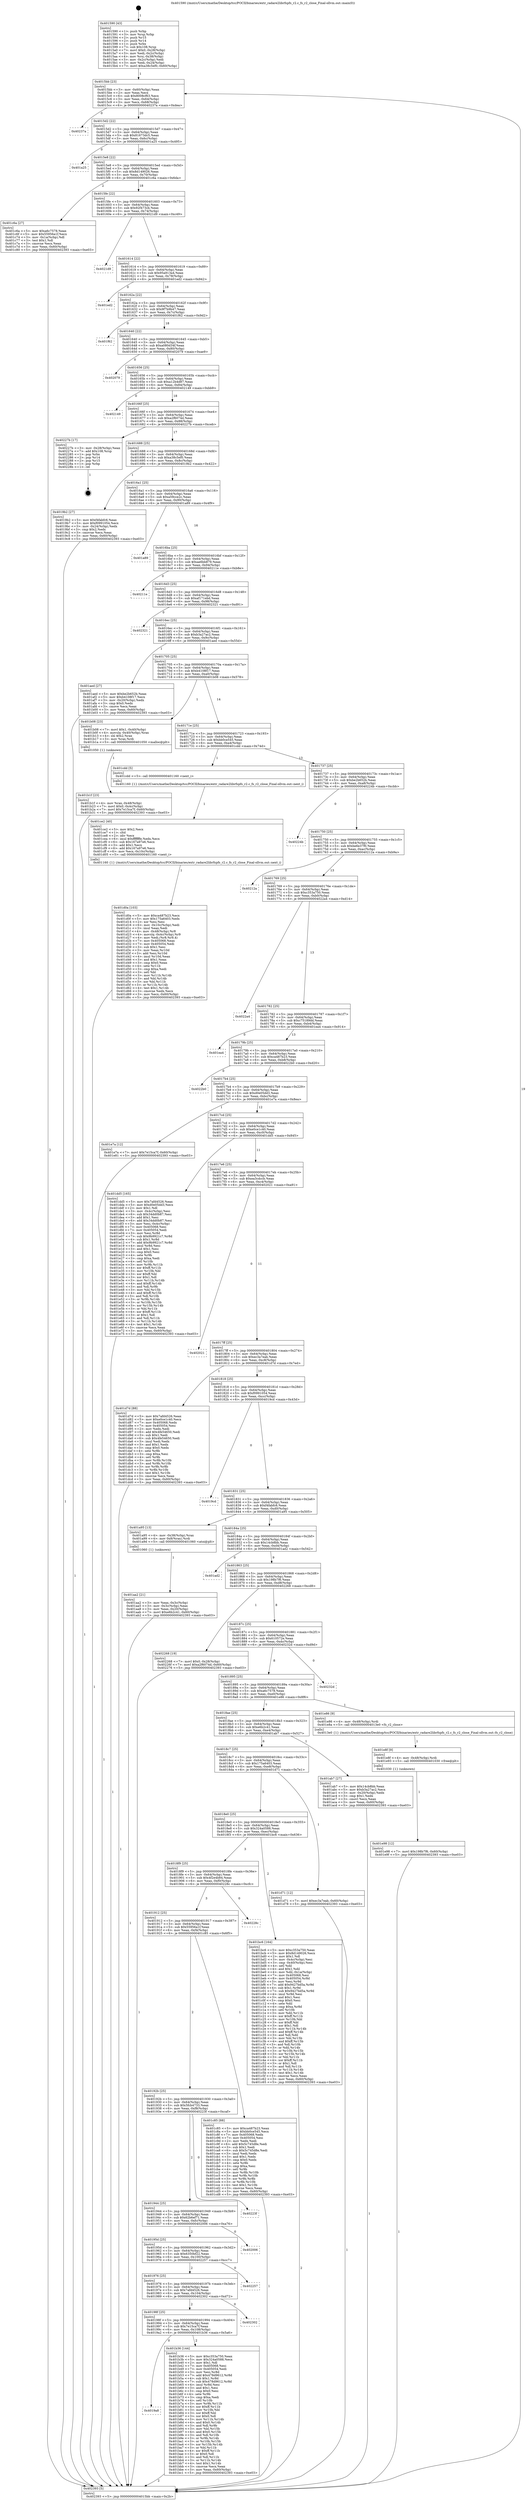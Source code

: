 digraph "0x401590" {
  label = "0x401590 (/mnt/c/Users/mathe/Desktop/tcc/POCII/binaries/extr_radare2librfspfs_r2.c_fs_r2_close_Final-ollvm.out::main(0))"
  labelloc = "t"
  node[shape=record]

  Entry [label="",width=0.3,height=0.3,shape=circle,fillcolor=black,style=filled]
  "0x4015bb" [label="{
     0x4015bb [23]\l
     | [instrs]\l
     &nbsp;&nbsp;0x4015bb \<+3\>: mov -0x60(%rbp),%eax\l
     &nbsp;&nbsp;0x4015be \<+2\>: mov %eax,%ecx\l
     &nbsp;&nbsp;0x4015c0 \<+6\>: sub $0x8008cf63,%ecx\l
     &nbsp;&nbsp;0x4015c6 \<+3\>: mov %eax,-0x64(%rbp)\l
     &nbsp;&nbsp;0x4015c9 \<+3\>: mov %ecx,-0x68(%rbp)\l
     &nbsp;&nbsp;0x4015cc \<+6\>: je 000000000040237a \<main+0xdea\>\l
  }"]
  "0x40237a" [label="{
     0x40237a\l
  }", style=dashed]
  "0x4015d2" [label="{
     0x4015d2 [22]\l
     | [instrs]\l
     &nbsp;&nbsp;0x4015d2 \<+5\>: jmp 00000000004015d7 \<main+0x47\>\l
     &nbsp;&nbsp;0x4015d7 \<+3\>: mov -0x64(%rbp),%eax\l
     &nbsp;&nbsp;0x4015da \<+5\>: sub $0x81673dc5,%eax\l
     &nbsp;&nbsp;0x4015df \<+3\>: mov %eax,-0x6c(%rbp)\l
     &nbsp;&nbsp;0x4015e2 \<+6\>: je 0000000000401a25 \<main+0x495\>\l
  }"]
  Exit [label="",width=0.3,height=0.3,shape=circle,fillcolor=black,style=filled,peripheries=2]
  "0x401a25" [label="{
     0x401a25\l
  }", style=dashed]
  "0x4015e8" [label="{
     0x4015e8 [22]\l
     | [instrs]\l
     &nbsp;&nbsp;0x4015e8 \<+5\>: jmp 00000000004015ed \<main+0x5d\>\l
     &nbsp;&nbsp;0x4015ed \<+3\>: mov -0x64(%rbp),%eax\l
     &nbsp;&nbsp;0x4015f0 \<+5\>: sub $0x8d149026,%eax\l
     &nbsp;&nbsp;0x4015f5 \<+3\>: mov %eax,-0x70(%rbp)\l
     &nbsp;&nbsp;0x4015f8 \<+6\>: je 0000000000401c6a \<main+0x6da\>\l
  }"]
  "0x401e98" [label="{
     0x401e98 [12]\l
     | [instrs]\l
     &nbsp;&nbsp;0x401e98 \<+7\>: movl $0x198b7f6,-0x60(%rbp)\l
     &nbsp;&nbsp;0x401e9f \<+5\>: jmp 0000000000402393 \<main+0xe03\>\l
  }"]
  "0x401c6a" [label="{
     0x401c6a [27]\l
     | [instrs]\l
     &nbsp;&nbsp;0x401c6a \<+5\>: mov $0xa6c7578,%eax\l
     &nbsp;&nbsp;0x401c6f \<+5\>: mov $0x55956a1f,%ecx\l
     &nbsp;&nbsp;0x401c74 \<+3\>: mov -0x1a(%rbp),%dl\l
     &nbsp;&nbsp;0x401c77 \<+3\>: test $0x1,%dl\l
     &nbsp;&nbsp;0x401c7a \<+3\>: cmovne %ecx,%eax\l
     &nbsp;&nbsp;0x401c7d \<+3\>: mov %eax,-0x60(%rbp)\l
     &nbsp;&nbsp;0x401c80 \<+5\>: jmp 0000000000402393 \<main+0xe03\>\l
  }"]
  "0x4015fe" [label="{
     0x4015fe [22]\l
     | [instrs]\l
     &nbsp;&nbsp;0x4015fe \<+5\>: jmp 0000000000401603 \<main+0x73\>\l
     &nbsp;&nbsp;0x401603 \<+3\>: mov -0x64(%rbp),%eax\l
     &nbsp;&nbsp;0x401606 \<+5\>: sub $0x92f473cb,%eax\l
     &nbsp;&nbsp;0x40160b \<+3\>: mov %eax,-0x74(%rbp)\l
     &nbsp;&nbsp;0x40160e \<+6\>: je 00000000004021d9 \<main+0xc49\>\l
  }"]
  "0x401e8f" [label="{
     0x401e8f [9]\l
     | [instrs]\l
     &nbsp;&nbsp;0x401e8f \<+4\>: mov -0x48(%rbp),%rdi\l
     &nbsp;&nbsp;0x401e93 \<+5\>: call 0000000000401030 \<free@plt\>\l
     | [calls]\l
     &nbsp;&nbsp;0x401030 \{1\} (unknown)\l
  }"]
  "0x4021d9" [label="{
     0x4021d9\l
  }", style=dashed]
  "0x401614" [label="{
     0x401614 [22]\l
     | [instrs]\l
     &nbsp;&nbsp;0x401614 \<+5\>: jmp 0000000000401619 \<main+0x89\>\l
     &nbsp;&nbsp;0x401619 \<+3\>: mov -0x64(%rbp),%eax\l
     &nbsp;&nbsp;0x40161c \<+5\>: sub $0x95a913a4,%eax\l
     &nbsp;&nbsp;0x401621 \<+3\>: mov %eax,-0x78(%rbp)\l
     &nbsp;&nbsp;0x401624 \<+6\>: je 0000000000401ed2 \<main+0x942\>\l
  }"]
  "0x401d0a" [label="{
     0x401d0a [103]\l
     | [instrs]\l
     &nbsp;&nbsp;0x401d0a \<+5\>: mov $0xca487b23,%ecx\l
     &nbsp;&nbsp;0x401d0f \<+5\>: mov $0x175a6403,%edx\l
     &nbsp;&nbsp;0x401d14 \<+2\>: xor %esi,%esi\l
     &nbsp;&nbsp;0x401d16 \<+6\>: mov -0x10c(%rbp),%edi\l
     &nbsp;&nbsp;0x401d1c \<+3\>: imul %eax,%edi\l
     &nbsp;&nbsp;0x401d1f \<+4\>: mov -0x48(%rbp),%r8\l
     &nbsp;&nbsp;0x401d23 \<+4\>: movslq -0x4c(%rbp),%r9\l
     &nbsp;&nbsp;0x401d27 \<+4\>: mov %edi,(%r8,%r9,4)\l
     &nbsp;&nbsp;0x401d2b \<+7\>: mov 0x405068,%eax\l
     &nbsp;&nbsp;0x401d32 \<+7\>: mov 0x405054,%edi\l
     &nbsp;&nbsp;0x401d39 \<+3\>: sub $0x1,%esi\l
     &nbsp;&nbsp;0x401d3c \<+3\>: mov %eax,%r10d\l
     &nbsp;&nbsp;0x401d3f \<+3\>: add %esi,%r10d\l
     &nbsp;&nbsp;0x401d42 \<+4\>: imul %r10d,%eax\l
     &nbsp;&nbsp;0x401d46 \<+3\>: and $0x1,%eax\l
     &nbsp;&nbsp;0x401d49 \<+3\>: cmp $0x0,%eax\l
     &nbsp;&nbsp;0x401d4c \<+4\>: sete %r11b\l
     &nbsp;&nbsp;0x401d50 \<+3\>: cmp $0xa,%edi\l
     &nbsp;&nbsp;0x401d53 \<+3\>: setl %bl\l
     &nbsp;&nbsp;0x401d56 \<+3\>: mov %r11b,%r14b\l
     &nbsp;&nbsp;0x401d59 \<+3\>: and %bl,%r14b\l
     &nbsp;&nbsp;0x401d5c \<+3\>: xor %bl,%r11b\l
     &nbsp;&nbsp;0x401d5f \<+3\>: or %r11b,%r14b\l
     &nbsp;&nbsp;0x401d62 \<+4\>: test $0x1,%r14b\l
     &nbsp;&nbsp;0x401d66 \<+3\>: cmovne %edx,%ecx\l
     &nbsp;&nbsp;0x401d69 \<+3\>: mov %ecx,-0x60(%rbp)\l
     &nbsp;&nbsp;0x401d6c \<+5\>: jmp 0000000000402393 \<main+0xe03\>\l
  }"]
  "0x401ed2" [label="{
     0x401ed2\l
  }", style=dashed]
  "0x40162a" [label="{
     0x40162a [22]\l
     | [instrs]\l
     &nbsp;&nbsp;0x40162a \<+5\>: jmp 000000000040162f \<main+0x9f\>\l
     &nbsp;&nbsp;0x40162f \<+3\>: mov -0x64(%rbp),%eax\l
     &nbsp;&nbsp;0x401632 \<+5\>: sub $0x9f7b9b47,%eax\l
     &nbsp;&nbsp;0x401637 \<+3\>: mov %eax,-0x7c(%rbp)\l
     &nbsp;&nbsp;0x40163a \<+6\>: je 0000000000401f62 \<main+0x9d2\>\l
  }"]
  "0x401ce2" [label="{
     0x401ce2 [40]\l
     | [instrs]\l
     &nbsp;&nbsp;0x401ce2 \<+5\>: mov $0x2,%ecx\l
     &nbsp;&nbsp;0x401ce7 \<+1\>: cltd\l
     &nbsp;&nbsp;0x401ce8 \<+2\>: idiv %ecx\l
     &nbsp;&nbsp;0x401cea \<+6\>: imul $0xfffffffe,%edx,%ecx\l
     &nbsp;&nbsp;0x401cf0 \<+6\>: sub $0x167a97e6,%ecx\l
     &nbsp;&nbsp;0x401cf6 \<+3\>: add $0x1,%ecx\l
     &nbsp;&nbsp;0x401cf9 \<+6\>: add $0x167a97e6,%ecx\l
     &nbsp;&nbsp;0x401cff \<+6\>: mov %ecx,-0x10c(%rbp)\l
     &nbsp;&nbsp;0x401d05 \<+5\>: call 0000000000401160 \<next_i\>\l
     | [calls]\l
     &nbsp;&nbsp;0x401160 \{1\} (/mnt/c/Users/mathe/Desktop/tcc/POCII/binaries/extr_radare2librfspfs_r2.c_fs_r2_close_Final-ollvm.out::next_i)\l
  }"]
  "0x401f62" [label="{
     0x401f62\l
  }", style=dashed]
  "0x401640" [label="{
     0x401640 [22]\l
     | [instrs]\l
     &nbsp;&nbsp;0x401640 \<+5\>: jmp 0000000000401645 \<main+0xb5\>\l
     &nbsp;&nbsp;0x401645 \<+3\>: mov -0x64(%rbp),%eax\l
     &nbsp;&nbsp;0x401648 \<+5\>: sub $0xa080d34f,%eax\l
     &nbsp;&nbsp;0x40164d \<+3\>: mov %eax,-0x80(%rbp)\l
     &nbsp;&nbsp;0x401650 \<+6\>: je 0000000000402079 \<main+0xae9\>\l
  }"]
  "0x4019a8" [label="{
     0x4019a8\l
  }", style=dashed]
  "0x402079" [label="{
     0x402079\l
  }", style=dashed]
  "0x401656" [label="{
     0x401656 [25]\l
     | [instrs]\l
     &nbsp;&nbsp;0x401656 \<+5\>: jmp 000000000040165b \<main+0xcb\>\l
     &nbsp;&nbsp;0x40165b \<+3\>: mov -0x64(%rbp),%eax\l
     &nbsp;&nbsp;0x40165e \<+5\>: sub $0xa12b4d87,%eax\l
     &nbsp;&nbsp;0x401663 \<+6\>: mov %eax,-0x84(%rbp)\l
     &nbsp;&nbsp;0x401669 \<+6\>: je 0000000000402149 \<main+0xbb9\>\l
  }"]
  "0x401b36" [label="{
     0x401b36 [144]\l
     | [instrs]\l
     &nbsp;&nbsp;0x401b36 \<+5\>: mov $0xc353a750,%eax\l
     &nbsp;&nbsp;0x401b3b \<+5\>: mov $0x324a0588,%ecx\l
     &nbsp;&nbsp;0x401b40 \<+2\>: mov $0x1,%dl\l
     &nbsp;&nbsp;0x401b42 \<+7\>: mov 0x405068,%esi\l
     &nbsp;&nbsp;0x401b49 \<+7\>: mov 0x405054,%edi\l
     &nbsp;&nbsp;0x401b50 \<+3\>: mov %esi,%r8d\l
     &nbsp;&nbsp;0x401b53 \<+7\>: add $0x478d9612,%r8d\l
     &nbsp;&nbsp;0x401b5a \<+4\>: sub $0x1,%r8d\l
     &nbsp;&nbsp;0x401b5e \<+7\>: sub $0x478d9612,%r8d\l
     &nbsp;&nbsp;0x401b65 \<+4\>: imul %r8d,%esi\l
     &nbsp;&nbsp;0x401b69 \<+3\>: and $0x1,%esi\l
     &nbsp;&nbsp;0x401b6c \<+3\>: cmp $0x0,%esi\l
     &nbsp;&nbsp;0x401b6f \<+4\>: sete %r9b\l
     &nbsp;&nbsp;0x401b73 \<+3\>: cmp $0xa,%edi\l
     &nbsp;&nbsp;0x401b76 \<+4\>: setl %r10b\l
     &nbsp;&nbsp;0x401b7a \<+3\>: mov %r9b,%r11b\l
     &nbsp;&nbsp;0x401b7d \<+4\>: xor $0xff,%r11b\l
     &nbsp;&nbsp;0x401b81 \<+3\>: mov %r10b,%bl\l
     &nbsp;&nbsp;0x401b84 \<+3\>: xor $0xff,%bl\l
     &nbsp;&nbsp;0x401b87 \<+3\>: xor $0x0,%dl\l
     &nbsp;&nbsp;0x401b8a \<+3\>: mov %r11b,%r14b\l
     &nbsp;&nbsp;0x401b8d \<+4\>: and $0x0,%r14b\l
     &nbsp;&nbsp;0x401b91 \<+3\>: and %dl,%r9b\l
     &nbsp;&nbsp;0x401b94 \<+3\>: mov %bl,%r15b\l
     &nbsp;&nbsp;0x401b97 \<+4\>: and $0x0,%r15b\l
     &nbsp;&nbsp;0x401b9b \<+3\>: and %dl,%r10b\l
     &nbsp;&nbsp;0x401b9e \<+3\>: or %r9b,%r14b\l
     &nbsp;&nbsp;0x401ba1 \<+3\>: or %r10b,%r15b\l
     &nbsp;&nbsp;0x401ba4 \<+3\>: xor %r15b,%r14b\l
     &nbsp;&nbsp;0x401ba7 \<+3\>: or %bl,%r11b\l
     &nbsp;&nbsp;0x401baa \<+4\>: xor $0xff,%r11b\l
     &nbsp;&nbsp;0x401bae \<+3\>: or $0x0,%dl\l
     &nbsp;&nbsp;0x401bb1 \<+3\>: and %dl,%r11b\l
     &nbsp;&nbsp;0x401bb4 \<+3\>: or %r11b,%r14b\l
     &nbsp;&nbsp;0x401bb7 \<+4\>: test $0x1,%r14b\l
     &nbsp;&nbsp;0x401bbb \<+3\>: cmovne %ecx,%eax\l
     &nbsp;&nbsp;0x401bbe \<+3\>: mov %eax,-0x60(%rbp)\l
     &nbsp;&nbsp;0x401bc1 \<+5\>: jmp 0000000000402393 \<main+0xe03\>\l
  }"]
  "0x402149" [label="{
     0x402149\l
  }", style=dashed]
  "0x40166f" [label="{
     0x40166f [25]\l
     | [instrs]\l
     &nbsp;&nbsp;0x40166f \<+5\>: jmp 0000000000401674 \<main+0xe4\>\l
     &nbsp;&nbsp;0x401674 \<+3\>: mov -0x64(%rbp),%eax\l
     &nbsp;&nbsp;0x401677 \<+5\>: sub $0xa2f6074d,%eax\l
     &nbsp;&nbsp;0x40167c \<+6\>: mov %eax,-0x88(%rbp)\l
     &nbsp;&nbsp;0x401682 \<+6\>: je 000000000040227b \<main+0xceb\>\l
  }"]
  "0x40198f" [label="{
     0x40198f [25]\l
     | [instrs]\l
     &nbsp;&nbsp;0x40198f \<+5\>: jmp 0000000000401994 \<main+0x404\>\l
     &nbsp;&nbsp;0x401994 \<+3\>: mov -0x64(%rbp),%eax\l
     &nbsp;&nbsp;0x401997 \<+5\>: sub $0x7e15ca7f,%eax\l
     &nbsp;&nbsp;0x40199c \<+6\>: mov %eax,-0x108(%rbp)\l
     &nbsp;&nbsp;0x4019a2 \<+6\>: je 0000000000401b36 \<main+0x5a6\>\l
  }"]
  "0x40227b" [label="{
     0x40227b [17]\l
     | [instrs]\l
     &nbsp;&nbsp;0x40227b \<+3\>: mov -0x28(%rbp),%eax\l
     &nbsp;&nbsp;0x40227e \<+7\>: add $0x108,%rsp\l
     &nbsp;&nbsp;0x402285 \<+1\>: pop %rbx\l
     &nbsp;&nbsp;0x402286 \<+2\>: pop %r14\l
     &nbsp;&nbsp;0x402288 \<+2\>: pop %r15\l
     &nbsp;&nbsp;0x40228a \<+1\>: pop %rbp\l
     &nbsp;&nbsp;0x40228b \<+1\>: ret\l
  }"]
  "0x401688" [label="{
     0x401688 [25]\l
     | [instrs]\l
     &nbsp;&nbsp;0x401688 \<+5\>: jmp 000000000040168d \<main+0xfd\>\l
     &nbsp;&nbsp;0x40168d \<+3\>: mov -0x64(%rbp),%eax\l
     &nbsp;&nbsp;0x401690 \<+5\>: sub $0xa38c5ef0,%eax\l
     &nbsp;&nbsp;0x401695 \<+6\>: mov %eax,-0x8c(%rbp)\l
     &nbsp;&nbsp;0x40169b \<+6\>: je 00000000004019b2 \<main+0x422\>\l
  }"]
  "0x402302" [label="{
     0x402302\l
  }", style=dashed]
  "0x4019b2" [label="{
     0x4019b2 [27]\l
     | [instrs]\l
     &nbsp;&nbsp;0x4019b2 \<+5\>: mov $0xf4fabfc6,%eax\l
     &nbsp;&nbsp;0x4019b7 \<+5\>: mov $0xf0991054,%ecx\l
     &nbsp;&nbsp;0x4019bc \<+3\>: mov -0x24(%rbp),%edx\l
     &nbsp;&nbsp;0x4019bf \<+3\>: cmp $0x2,%edx\l
     &nbsp;&nbsp;0x4019c2 \<+3\>: cmovne %ecx,%eax\l
     &nbsp;&nbsp;0x4019c5 \<+3\>: mov %eax,-0x60(%rbp)\l
     &nbsp;&nbsp;0x4019c8 \<+5\>: jmp 0000000000402393 \<main+0xe03\>\l
  }"]
  "0x4016a1" [label="{
     0x4016a1 [25]\l
     | [instrs]\l
     &nbsp;&nbsp;0x4016a1 \<+5\>: jmp 00000000004016a6 \<main+0x116\>\l
     &nbsp;&nbsp;0x4016a6 \<+3\>: mov -0x64(%rbp),%eax\l
     &nbsp;&nbsp;0x4016a9 \<+5\>: sub $0xa59cce2c,%eax\l
     &nbsp;&nbsp;0x4016ae \<+6\>: mov %eax,-0x90(%rbp)\l
     &nbsp;&nbsp;0x4016b4 \<+6\>: je 0000000000401a89 \<main+0x4f9\>\l
  }"]
  "0x402393" [label="{
     0x402393 [5]\l
     | [instrs]\l
     &nbsp;&nbsp;0x402393 \<+5\>: jmp 00000000004015bb \<main+0x2b\>\l
  }"]
  "0x401590" [label="{
     0x401590 [43]\l
     | [instrs]\l
     &nbsp;&nbsp;0x401590 \<+1\>: push %rbp\l
     &nbsp;&nbsp;0x401591 \<+3\>: mov %rsp,%rbp\l
     &nbsp;&nbsp;0x401594 \<+2\>: push %r15\l
     &nbsp;&nbsp;0x401596 \<+2\>: push %r14\l
     &nbsp;&nbsp;0x401598 \<+1\>: push %rbx\l
     &nbsp;&nbsp;0x401599 \<+7\>: sub $0x108,%rsp\l
     &nbsp;&nbsp;0x4015a0 \<+7\>: movl $0x0,-0x28(%rbp)\l
     &nbsp;&nbsp;0x4015a7 \<+3\>: mov %edi,-0x2c(%rbp)\l
     &nbsp;&nbsp;0x4015aa \<+4\>: mov %rsi,-0x38(%rbp)\l
     &nbsp;&nbsp;0x4015ae \<+3\>: mov -0x2c(%rbp),%edi\l
     &nbsp;&nbsp;0x4015b1 \<+3\>: mov %edi,-0x24(%rbp)\l
     &nbsp;&nbsp;0x4015b4 \<+7\>: movl $0xa38c5ef0,-0x60(%rbp)\l
  }"]
  "0x401976" [label="{
     0x401976 [25]\l
     | [instrs]\l
     &nbsp;&nbsp;0x401976 \<+5\>: jmp 000000000040197b \<main+0x3eb\>\l
     &nbsp;&nbsp;0x40197b \<+3\>: mov -0x64(%rbp),%eax\l
     &nbsp;&nbsp;0x40197e \<+5\>: sub $0x7afd4526,%eax\l
     &nbsp;&nbsp;0x401983 \<+6\>: mov %eax,-0x104(%rbp)\l
     &nbsp;&nbsp;0x401989 \<+6\>: je 0000000000402302 \<main+0xd72\>\l
  }"]
  "0x401a89" [label="{
     0x401a89\l
  }", style=dashed]
  "0x4016ba" [label="{
     0x4016ba [25]\l
     | [instrs]\l
     &nbsp;&nbsp;0x4016ba \<+5\>: jmp 00000000004016bf \<main+0x12f\>\l
     &nbsp;&nbsp;0x4016bf \<+3\>: mov -0x64(%rbp),%eax\l
     &nbsp;&nbsp;0x4016c2 \<+5\>: sub $0xae6bb879,%eax\l
     &nbsp;&nbsp;0x4016c7 \<+6\>: mov %eax,-0x94(%rbp)\l
     &nbsp;&nbsp;0x4016cd \<+6\>: je 000000000040211e \<main+0xb8e\>\l
  }"]
  "0x402257" [label="{
     0x402257\l
  }", style=dashed]
  "0x40211e" [label="{
     0x40211e\l
  }", style=dashed]
  "0x4016d3" [label="{
     0x4016d3 [25]\l
     | [instrs]\l
     &nbsp;&nbsp;0x4016d3 \<+5\>: jmp 00000000004016d8 \<main+0x148\>\l
     &nbsp;&nbsp;0x4016d8 \<+3\>: mov -0x64(%rbp),%eax\l
     &nbsp;&nbsp;0x4016db \<+5\>: sub $0xaf171ebd,%eax\l
     &nbsp;&nbsp;0x4016e0 \<+6\>: mov %eax,-0x98(%rbp)\l
     &nbsp;&nbsp;0x4016e6 \<+6\>: je 0000000000402321 \<main+0xd91\>\l
  }"]
  "0x40195d" [label="{
     0x40195d [25]\l
     | [instrs]\l
     &nbsp;&nbsp;0x40195d \<+5\>: jmp 0000000000401962 \<main+0x3d2\>\l
     &nbsp;&nbsp;0x401962 \<+3\>: mov -0x64(%rbp),%eax\l
     &nbsp;&nbsp;0x401965 \<+5\>: sub $0x6350bf22,%eax\l
     &nbsp;&nbsp;0x40196a \<+6\>: mov %eax,-0x100(%rbp)\l
     &nbsp;&nbsp;0x401970 \<+6\>: je 0000000000402257 \<main+0xcc7\>\l
  }"]
  "0x402321" [label="{
     0x402321\l
  }", style=dashed]
  "0x4016ec" [label="{
     0x4016ec [25]\l
     | [instrs]\l
     &nbsp;&nbsp;0x4016ec \<+5\>: jmp 00000000004016f1 \<main+0x161\>\l
     &nbsp;&nbsp;0x4016f1 \<+3\>: mov -0x64(%rbp),%eax\l
     &nbsp;&nbsp;0x4016f4 \<+5\>: sub $0xb3a27ac2,%eax\l
     &nbsp;&nbsp;0x4016f9 \<+6\>: mov %eax,-0x9c(%rbp)\l
     &nbsp;&nbsp;0x4016ff \<+6\>: je 0000000000401aed \<main+0x55d\>\l
  }"]
  "0x402006" [label="{
     0x402006\l
  }", style=dashed]
  "0x401aed" [label="{
     0x401aed [27]\l
     | [instrs]\l
     &nbsp;&nbsp;0x401aed \<+5\>: mov $0xbe2b652b,%eax\l
     &nbsp;&nbsp;0x401af2 \<+5\>: mov $0xb4108f17,%ecx\l
     &nbsp;&nbsp;0x401af7 \<+3\>: mov -0x20(%rbp),%edx\l
     &nbsp;&nbsp;0x401afa \<+3\>: cmp $0x0,%edx\l
     &nbsp;&nbsp;0x401afd \<+3\>: cmove %ecx,%eax\l
     &nbsp;&nbsp;0x401b00 \<+3\>: mov %eax,-0x60(%rbp)\l
     &nbsp;&nbsp;0x401b03 \<+5\>: jmp 0000000000402393 \<main+0xe03\>\l
  }"]
  "0x401705" [label="{
     0x401705 [25]\l
     | [instrs]\l
     &nbsp;&nbsp;0x401705 \<+5\>: jmp 000000000040170a \<main+0x17a\>\l
     &nbsp;&nbsp;0x40170a \<+3\>: mov -0x64(%rbp),%eax\l
     &nbsp;&nbsp;0x40170d \<+5\>: sub $0xb4108f17,%eax\l
     &nbsp;&nbsp;0x401712 \<+6\>: mov %eax,-0xa0(%rbp)\l
     &nbsp;&nbsp;0x401718 \<+6\>: je 0000000000401b08 \<main+0x578\>\l
  }"]
  "0x401944" [label="{
     0x401944 [25]\l
     | [instrs]\l
     &nbsp;&nbsp;0x401944 \<+5\>: jmp 0000000000401949 \<main+0x3b9\>\l
     &nbsp;&nbsp;0x401949 \<+3\>: mov -0x64(%rbp),%eax\l
     &nbsp;&nbsp;0x40194c \<+5\>: sub $0x62b6ef71,%eax\l
     &nbsp;&nbsp;0x401951 \<+6\>: mov %eax,-0xfc(%rbp)\l
     &nbsp;&nbsp;0x401957 \<+6\>: je 0000000000402006 \<main+0xa76\>\l
  }"]
  "0x401b08" [label="{
     0x401b08 [23]\l
     | [instrs]\l
     &nbsp;&nbsp;0x401b08 \<+7\>: movl $0x1,-0x40(%rbp)\l
     &nbsp;&nbsp;0x401b0f \<+4\>: movslq -0x40(%rbp),%rax\l
     &nbsp;&nbsp;0x401b13 \<+4\>: shl $0x2,%rax\l
     &nbsp;&nbsp;0x401b17 \<+3\>: mov %rax,%rdi\l
     &nbsp;&nbsp;0x401b1a \<+5\>: call 0000000000401050 \<malloc@plt\>\l
     | [calls]\l
     &nbsp;&nbsp;0x401050 \{1\} (unknown)\l
  }"]
  "0x40171e" [label="{
     0x40171e [25]\l
     | [instrs]\l
     &nbsp;&nbsp;0x40171e \<+5\>: jmp 0000000000401723 \<main+0x193\>\l
     &nbsp;&nbsp;0x401723 \<+3\>: mov -0x64(%rbp),%eax\l
     &nbsp;&nbsp;0x401726 \<+5\>: sub $0xbb0ce545,%eax\l
     &nbsp;&nbsp;0x40172b \<+6\>: mov %eax,-0xa4(%rbp)\l
     &nbsp;&nbsp;0x401731 \<+6\>: je 0000000000401cdd \<main+0x74d\>\l
  }"]
  "0x40223f" [label="{
     0x40223f\l
  }", style=dashed]
  "0x401cdd" [label="{
     0x401cdd [5]\l
     | [instrs]\l
     &nbsp;&nbsp;0x401cdd \<+5\>: call 0000000000401160 \<next_i\>\l
     | [calls]\l
     &nbsp;&nbsp;0x401160 \{1\} (/mnt/c/Users/mathe/Desktop/tcc/POCII/binaries/extr_radare2librfspfs_r2.c_fs_r2_close_Final-ollvm.out::next_i)\l
  }"]
  "0x401737" [label="{
     0x401737 [25]\l
     | [instrs]\l
     &nbsp;&nbsp;0x401737 \<+5\>: jmp 000000000040173c \<main+0x1ac\>\l
     &nbsp;&nbsp;0x40173c \<+3\>: mov -0x64(%rbp),%eax\l
     &nbsp;&nbsp;0x40173f \<+5\>: sub $0xbe2b652b,%eax\l
     &nbsp;&nbsp;0x401744 \<+6\>: mov %eax,-0xa8(%rbp)\l
     &nbsp;&nbsp;0x40174a \<+6\>: je 000000000040224b \<main+0xcbb\>\l
  }"]
  "0x40192b" [label="{
     0x40192b [25]\l
     | [instrs]\l
     &nbsp;&nbsp;0x40192b \<+5\>: jmp 0000000000401930 \<main+0x3a0\>\l
     &nbsp;&nbsp;0x401930 \<+3\>: mov -0x64(%rbp),%eax\l
     &nbsp;&nbsp;0x401933 \<+5\>: sub $0x5fcb4733,%eax\l
     &nbsp;&nbsp;0x401938 \<+6\>: mov %eax,-0xf8(%rbp)\l
     &nbsp;&nbsp;0x40193e \<+6\>: je 000000000040223f \<main+0xcaf\>\l
  }"]
  "0x40224b" [label="{
     0x40224b\l
  }", style=dashed]
  "0x401750" [label="{
     0x401750 [25]\l
     | [instrs]\l
     &nbsp;&nbsp;0x401750 \<+5\>: jmp 0000000000401755 \<main+0x1c5\>\l
     &nbsp;&nbsp;0x401755 \<+3\>: mov -0x64(%rbp),%eax\l
     &nbsp;&nbsp;0x401758 \<+5\>: sub $0xbe6e37f0,%eax\l
     &nbsp;&nbsp;0x40175d \<+6\>: mov %eax,-0xac(%rbp)\l
     &nbsp;&nbsp;0x401763 \<+6\>: je 000000000040212a \<main+0xb9a\>\l
  }"]
  "0x401c85" [label="{
     0x401c85 [88]\l
     | [instrs]\l
     &nbsp;&nbsp;0x401c85 \<+5\>: mov $0xca487b23,%eax\l
     &nbsp;&nbsp;0x401c8a \<+5\>: mov $0xbb0ce545,%ecx\l
     &nbsp;&nbsp;0x401c8f \<+7\>: mov 0x405068,%edx\l
     &nbsp;&nbsp;0x401c96 \<+7\>: mov 0x405054,%esi\l
     &nbsp;&nbsp;0x401c9d \<+2\>: mov %edx,%edi\l
     &nbsp;&nbsp;0x401c9f \<+6\>: add $0x5c745d8e,%edi\l
     &nbsp;&nbsp;0x401ca5 \<+3\>: sub $0x1,%edi\l
     &nbsp;&nbsp;0x401ca8 \<+6\>: sub $0x5c745d8e,%edi\l
     &nbsp;&nbsp;0x401cae \<+3\>: imul %edi,%edx\l
     &nbsp;&nbsp;0x401cb1 \<+3\>: and $0x1,%edx\l
     &nbsp;&nbsp;0x401cb4 \<+3\>: cmp $0x0,%edx\l
     &nbsp;&nbsp;0x401cb7 \<+4\>: sete %r8b\l
     &nbsp;&nbsp;0x401cbb \<+3\>: cmp $0xa,%esi\l
     &nbsp;&nbsp;0x401cbe \<+4\>: setl %r9b\l
     &nbsp;&nbsp;0x401cc2 \<+3\>: mov %r8b,%r10b\l
     &nbsp;&nbsp;0x401cc5 \<+3\>: and %r9b,%r10b\l
     &nbsp;&nbsp;0x401cc8 \<+3\>: xor %r9b,%r8b\l
     &nbsp;&nbsp;0x401ccb \<+3\>: or %r8b,%r10b\l
     &nbsp;&nbsp;0x401cce \<+4\>: test $0x1,%r10b\l
     &nbsp;&nbsp;0x401cd2 \<+3\>: cmovne %ecx,%eax\l
     &nbsp;&nbsp;0x401cd5 \<+3\>: mov %eax,-0x60(%rbp)\l
     &nbsp;&nbsp;0x401cd8 \<+5\>: jmp 0000000000402393 \<main+0xe03\>\l
  }"]
  "0x40212a" [label="{
     0x40212a\l
  }", style=dashed]
  "0x401769" [label="{
     0x401769 [25]\l
     | [instrs]\l
     &nbsp;&nbsp;0x401769 \<+5\>: jmp 000000000040176e \<main+0x1de\>\l
     &nbsp;&nbsp;0x40176e \<+3\>: mov -0x64(%rbp),%eax\l
     &nbsp;&nbsp;0x401771 \<+5\>: sub $0xc353a750,%eax\l
     &nbsp;&nbsp;0x401776 \<+6\>: mov %eax,-0xb0(%rbp)\l
     &nbsp;&nbsp;0x40177c \<+6\>: je 00000000004022a4 \<main+0xd14\>\l
  }"]
  "0x401912" [label="{
     0x401912 [25]\l
     | [instrs]\l
     &nbsp;&nbsp;0x401912 \<+5\>: jmp 0000000000401917 \<main+0x387\>\l
     &nbsp;&nbsp;0x401917 \<+3\>: mov -0x64(%rbp),%eax\l
     &nbsp;&nbsp;0x40191a \<+5\>: sub $0x55956a1f,%eax\l
     &nbsp;&nbsp;0x40191f \<+6\>: mov %eax,-0xf4(%rbp)\l
     &nbsp;&nbsp;0x401925 \<+6\>: je 0000000000401c85 \<main+0x6f5\>\l
  }"]
  "0x4022a4" [label="{
     0x4022a4\l
  }", style=dashed]
  "0x401782" [label="{
     0x401782 [25]\l
     | [instrs]\l
     &nbsp;&nbsp;0x401782 \<+5\>: jmp 0000000000401787 \<main+0x1f7\>\l
     &nbsp;&nbsp;0x401787 \<+3\>: mov -0x64(%rbp),%eax\l
     &nbsp;&nbsp;0x40178a \<+5\>: sub $0xc75189dd,%eax\l
     &nbsp;&nbsp;0x40178f \<+6\>: mov %eax,-0xb4(%rbp)\l
     &nbsp;&nbsp;0x401795 \<+6\>: je 0000000000401ea4 \<main+0x914\>\l
  }"]
  "0x40228c" [label="{
     0x40228c\l
  }", style=dashed]
  "0x401ea4" [label="{
     0x401ea4\l
  }", style=dashed]
  "0x40179b" [label="{
     0x40179b [25]\l
     | [instrs]\l
     &nbsp;&nbsp;0x40179b \<+5\>: jmp 00000000004017a0 \<main+0x210\>\l
     &nbsp;&nbsp;0x4017a0 \<+3\>: mov -0x64(%rbp),%eax\l
     &nbsp;&nbsp;0x4017a3 \<+5\>: sub $0xca487b23,%eax\l
     &nbsp;&nbsp;0x4017a8 \<+6\>: mov %eax,-0xb8(%rbp)\l
     &nbsp;&nbsp;0x4017ae \<+6\>: je 00000000004022b0 \<main+0xd20\>\l
  }"]
  "0x4018f9" [label="{
     0x4018f9 [25]\l
     | [instrs]\l
     &nbsp;&nbsp;0x4018f9 \<+5\>: jmp 00000000004018fe \<main+0x36e\>\l
     &nbsp;&nbsp;0x4018fe \<+3\>: mov -0x64(%rbp),%eax\l
     &nbsp;&nbsp;0x401901 \<+5\>: sub $0x4f2e4b84,%eax\l
     &nbsp;&nbsp;0x401906 \<+6\>: mov %eax,-0xf0(%rbp)\l
     &nbsp;&nbsp;0x40190c \<+6\>: je 000000000040228c \<main+0xcfc\>\l
  }"]
  "0x4022b0" [label="{
     0x4022b0\l
  }", style=dashed]
  "0x4017b4" [label="{
     0x4017b4 [25]\l
     | [instrs]\l
     &nbsp;&nbsp;0x4017b4 \<+5\>: jmp 00000000004017b9 \<main+0x229\>\l
     &nbsp;&nbsp;0x4017b9 \<+3\>: mov -0x64(%rbp),%eax\l
     &nbsp;&nbsp;0x4017bc \<+5\>: sub $0xd0e05dd3,%eax\l
     &nbsp;&nbsp;0x4017c1 \<+6\>: mov %eax,-0xbc(%rbp)\l
     &nbsp;&nbsp;0x4017c7 \<+6\>: je 0000000000401e7a \<main+0x8ea\>\l
  }"]
  "0x401bc6" [label="{
     0x401bc6 [164]\l
     | [instrs]\l
     &nbsp;&nbsp;0x401bc6 \<+5\>: mov $0xc353a750,%eax\l
     &nbsp;&nbsp;0x401bcb \<+5\>: mov $0x8d149026,%ecx\l
     &nbsp;&nbsp;0x401bd0 \<+2\>: mov $0x1,%dl\l
     &nbsp;&nbsp;0x401bd2 \<+3\>: mov -0x4c(%rbp),%esi\l
     &nbsp;&nbsp;0x401bd5 \<+3\>: cmp -0x40(%rbp),%esi\l
     &nbsp;&nbsp;0x401bd8 \<+4\>: setl %dil\l
     &nbsp;&nbsp;0x401bdc \<+4\>: and $0x1,%dil\l
     &nbsp;&nbsp;0x401be0 \<+4\>: mov %dil,-0x1a(%rbp)\l
     &nbsp;&nbsp;0x401be4 \<+7\>: mov 0x405068,%esi\l
     &nbsp;&nbsp;0x401beb \<+8\>: mov 0x405054,%r8d\l
     &nbsp;&nbsp;0x401bf3 \<+3\>: mov %esi,%r9d\l
     &nbsp;&nbsp;0x401bf6 \<+7\>: add $0x9427bd5a,%r9d\l
     &nbsp;&nbsp;0x401bfd \<+4\>: sub $0x1,%r9d\l
     &nbsp;&nbsp;0x401c01 \<+7\>: sub $0x9427bd5a,%r9d\l
     &nbsp;&nbsp;0x401c08 \<+4\>: imul %r9d,%esi\l
     &nbsp;&nbsp;0x401c0c \<+3\>: and $0x1,%esi\l
     &nbsp;&nbsp;0x401c0f \<+3\>: cmp $0x0,%esi\l
     &nbsp;&nbsp;0x401c12 \<+4\>: sete %dil\l
     &nbsp;&nbsp;0x401c16 \<+4\>: cmp $0xa,%r8d\l
     &nbsp;&nbsp;0x401c1a \<+4\>: setl %r10b\l
     &nbsp;&nbsp;0x401c1e \<+3\>: mov %dil,%r11b\l
     &nbsp;&nbsp;0x401c21 \<+4\>: xor $0xff,%r11b\l
     &nbsp;&nbsp;0x401c25 \<+3\>: mov %r10b,%bl\l
     &nbsp;&nbsp;0x401c28 \<+3\>: xor $0xff,%bl\l
     &nbsp;&nbsp;0x401c2b \<+3\>: xor $0x1,%dl\l
     &nbsp;&nbsp;0x401c2e \<+3\>: mov %r11b,%r14b\l
     &nbsp;&nbsp;0x401c31 \<+4\>: and $0xff,%r14b\l
     &nbsp;&nbsp;0x401c35 \<+3\>: and %dl,%dil\l
     &nbsp;&nbsp;0x401c38 \<+3\>: mov %bl,%r15b\l
     &nbsp;&nbsp;0x401c3b \<+4\>: and $0xff,%r15b\l
     &nbsp;&nbsp;0x401c3f \<+3\>: and %dl,%r10b\l
     &nbsp;&nbsp;0x401c42 \<+3\>: or %dil,%r14b\l
     &nbsp;&nbsp;0x401c45 \<+3\>: or %r10b,%r15b\l
     &nbsp;&nbsp;0x401c48 \<+3\>: xor %r15b,%r14b\l
     &nbsp;&nbsp;0x401c4b \<+3\>: or %bl,%r11b\l
     &nbsp;&nbsp;0x401c4e \<+4\>: xor $0xff,%r11b\l
     &nbsp;&nbsp;0x401c52 \<+3\>: or $0x1,%dl\l
     &nbsp;&nbsp;0x401c55 \<+3\>: and %dl,%r11b\l
     &nbsp;&nbsp;0x401c58 \<+3\>: or %r11b,%r14b\l
     &nbsp;&nbsp;0x401c5b \<+4\>: test $0x1,%r14b\l
     &nbsp;&nbsp;0x401c5f \<+3\>: cmovne %ecx,%eax\l
     &nbsp;&nbsp;0x401c62 \<+3\>: mov %eax,-0x60(%rbp)\l
     &nbsp;&nbsp;0x401c65 \<+5\>: jmp 0000000000402393 \<main+0xe03\>\l
  }"]
  "0x401e7a" [label="{
     0x401e7a [12]\l
     | [instrs]\l
     &nbsp;&nbsp;0x401e7a \<+7\>: movl $0x7e15ca7f,-0x60(%rbp)\l
     &nbsp;&nbsp;0x401e81 \<+5\>: jmp 0000000000402393 \<main+0xe03\>\l
  }"]
  "0x4017cd" [label="{
     0x4017cd [25]\l
     | [instrs]\l
     &nbsp;&nbsp;0x4017cd \<+5\>: jmp 00000000004017d2 \<main+0x242\>\l
     &nbsp;&nbsp;0x4017d2 \<+3\>: mov -0x64(%rbp),%eax\l
     &nbsp;&nbsp;0x4017d5 \<+5\>: sub $0xe0ce1c40,%eax\l
     &nbsp;&nbsp;0x4017da \<+6\>: mov %eax,-0xc0(%rbp)\l
     &nbsp;&nbsp;0x4017e0 \<+6\>: je 0000000000401dd5 \<main+0x845\>\l
  }"]
  "0x4018e0" [label="{
     0x4018e0 [25]\l
     | [instrs]\l
     &nbsp;&nbsp;0x4018e0 \<+5\>: jmp 00000000004018e5 \<main+0x355\>\l
     &nbsp;&nbsp;0x4018e5 \<+3\>: mov -0x64(%rbp),%eax\l
     &nbsp;&nbsp;0x4018e8 \<+5\>: sub $0x324a0588,%eax\l
     &nbsp;&nbsp;0x4018ed \<+6\>: mov %eax,-0xec(%rbp)\l
     &nbsp;&nbsp;0x4018f3 \<+6\>: je 0000000000401bc6 \<main+0x636\>\l
  }"]
  "0x401dd5" [label="{
     0x401dd5 [165]\l
     | [instrs]\l
     &nbsp;&nbsp;0x401dd5 \<+5\>: mov $0x7afd4526,%eax\l
     &nbsp;&nbsp;0x401dda \<+5\>: mov $0xd0e05dd3,%ecx\l
     &nbsp;&nbsp;0x401ddf \<+2\>: mov $0x1,%dl\l
     &nbsp;&nbsp;0x401de1 \<+3\>: mov -0x4c(%rbp),%esi\l
     &nbsp;&nbsp;0x401de4 \<+6\>: sub $0x34dd0b87,%esi\l
     &nbsp;&nbsp;0x401dea \<+3\>: add $0x1,%esi\l
     &nbsp;&nbsp;0x401ded \<+6\>: add $0x34dd0b87,%esi\l
     &nbsp;&nbsp;0x401df3 \<+3\>: mov %esi,-0x4c(%rbp)\l
     &nbsp;&nbsp;0x401df6 \<+7\>: mov 0x405068,%esi\l
     &nbsp;&nbsp;0x401dfd \<+7\>: mov 0x405054,%edi\l
     &nbsp;&nbsp;0x401e04 \<+3\>: mov %esi,%r8d\l
     &nbsp;&nbsp;0x401e07 \<+7\>: sub $0x9b9921c7,%r8d\l
     &nbsp;&nbsp;0x401e0e \<+4\>: sub $0x1,%r8d\l
     &nbsp;&nbsp;0x401e12 \<+7\>: add $0x9b9921c7,%r8d\l
     &nbsp;&nbsp;0x401e19 \<+4\>: imul %r8d,%esi\l
     &nbsp;&nbsp;0x401e1d \<+3\>: and $0x1,%esi\l
     &nbsp;&nbsp;0x401e20 \<+3\>: cmp $0x0,%esi\l
     &nbsp;&nbsp;0x401e23 \<+4\>: sete %r9b\l
     &nbsp;&nbsp;0x401e27 \<+3\>: cmp $0xa,%edi\l
     &nbsp;&nbsp;0x401e2a \<+4\>: setl %r10b\l
     &nbsp;&nbsp;0x401e2e \<+3\>: mov %r9b,%r11b\l
     &nbsp;&nbsp;0x401e31 \<+4\>: xor $0xff,%r11b\l
     &nbsp;&nbsp;0x401e35 \<+3\>: mov %r10b,%bl\l
     &nbsp;&nbsp;0x401e38 \<+3\>: xor $0xff,%bl\l
     &nbsp;&nbsp;0x401e3b \<+3\>: xor $0x1,%dl\l
     &nbsp;&nbsp;0x401e3e \<+3\>: mov %r11b,%r14b\l
     &nbsp;&nbsp;0x401e41 \<+4\>: and $0xff,%r14b\l
     &nbsp;&nbsp;0x401e45 \<+3\>: and %dl,%r9b\l
     &nbsp;&nbsp;0x401e48 \<+3\>: mov %bl,%r15b\l
     &nbsp;&nbsp;0x401e4b \<+4\>: and $0xff,%r15b\l
     &nbsp;&nbsp;0x401e4f \<+3\>: and %dl,%r10b\l
     &nbsp;&nbsp;0x401e52 \<+3\>: or %r9b,%r14b\l
     &nbsp;&nbsp;0x401e55 \<+3\>: or %r10b,%r15b\l
     &nbsp;&nbsp;0x401e58 \<+3\>: xor %r15b,%r14b\l
     &nbsp;&nbsp;0x401e5b \<+3\>: or %bl,%r11b\l
     &nbsp;&nbsp;0x401e5e \<+4\>: xor $0xff,%r11b\l
     &nbsp;&nbsp;0x401e62 \<+3\>: or $0x1,%dl\l
     &nbsp;&nbsp;0x401e65 \<+3\>: and %dl,%r11b\l
     &nbsp;&nbsp;0x401e68 \<+3\>: or %r11b,%r14b\l
     &nbsp;&nbsp;0x401e6b \<+4\>: test $0x1,%r14b\l
     &nbsp;&nbsp;0x401e6f \<+3\>: cmovne %ecx,%eax\l
     &nbsp;&nbsp;0x401e72 \<+3\>: mov %eax,-0x60(%rbp)\l
     &nbsp;&nbsp;0x401e75 \<+5\>: jmp 0000000000402393 \<main+0xe03\>\l
  }"]
  "0x4017e6" [label="{
     0x4017e6 [25]\l
     | [instrs]\l
     &nbsp;&nbsp;0x4017e6 \<+5\>: jmp 00000000004017eb \<main+0x25b\>\l
     &nbsp;&nbsp;0x4017eb \<+3\>: mov -0x64(%rbp),%eax\l
     &nbsp;&nbsp;0x4017ee \<+5\>: sub $0xea3cdccb,%eax\l
     &nbsp;&nbsp;0x4017f3 \<+6\>: mov %eax,-0xc4(%rbp)\l
     &nbsp;&nbsp;0x4017f9 \<+6\>: je 0000000000402021 \<main+0xa91\>\l
  }"]
  "0x401d71" [label="{
     0x401d71 [12]\l
     | [instrs]\l
     &nbsp;&nbsp;0x401d71 \<+7\>: movl $0xec3a7eab,-0x60(%rbp)\l
     &nbsp;&nbsp;0x401d78 \<+5\>: jmp 0000000000402393 \<main+0xe03\>\l
  }"]
  "0x402021" [label="{
     0x402021\l
  }", style=dashed]
  "0x4017ff" [label="{
     0x4017ff [25]\l
     | [instrs]\l
     &nbsp;&nbsp;0x4017ff \<+5\>: jmp 0000000000401804 \<main+0x274\>\l
     &nbsp;&nbsp;0x401804 \<+3\>: mov -0x64(%rbp),%eax\l
     &nbsp;&nbsp;0x401807 \<+5\>: sub $0xec3a7eab,%eax\l
     &nbsp;&nbsp;0x40180c \<+6\>: mov %eax,-0xc8(%rbp)\l
     &nbsp;&nbsp;0x401812 \<+6\>: je 0000000000401d7d \<main+0x7ed\>\l
  }"]
  "0x401b1f" [label="{
     0x401b1f [23]\l
     | [instrs]\l
     &nbsp;&nbsp;0x401b1f \<+4\>: mov %rax,-0x48(%rbp)\l
     &nbsp;&nbsp;0x401b23 \<+7\>: movl $0x0,-0x4c(%rbp)\l
     &nbsp;&nbsp;0x401b2a \<+7\>: movl $0x7e15ca7f,-0x60(%rbp)\l
     &nbsp;&nbsp;0x401b31 \<+5\>: jmp 0000000000402393 \<main+0xe03\>\l
  }"]
  "0x401d7d" [label="{
     0x401d7d [88]\l
     | [instrs]\l
     &nbsp;&nbsp;0x401d7d \<+5\>: mov $0x7afd4526,%eax\l
     &nbsp;&nbsp;0x401d82 \<+5\>: mov $0xe0ce1c40,%ecx\l
     &nbsp;&nbsp;0x401d87 \<+7\>: mov 0x405068,%edx\l
     &nbsp;&nbsp;0x401d8e \<+7\>: mov 0x405054,%esi\l
     &nbsp;&nbsp;0x401d95 \<+2\>: mov %edx,%edi\l
     &nbsp;&nbsp;0x401d97 \<+6\>: add $0x4fe54650,%edi\l
     &nbsp;&nbsp;0x401d9d \<+3\>: sub $0x1,%edi\l
     &nbsp;&nbsp;0x401da0 \<+6\>: sub $0x4fe54650,%edi\l
     &nbsp;&nbsp;0x401da6 \<+3\>: imul %edi,%edx\l
     &nbsp;&nbsp;0x401da9 \<+3\>: and $0x1,%edx\l
     &nbsp;&nbsp;0x401dac \<+3\>: cmp $0x0,%edx\l
     &nbsp;&nbsp;0x401daf \<+4\>: sete %r8b\l
     &nbsp;&nbsp;0x401db3 \<+3\>: cmp $0xa,%esi\l
     &nbsp;&nbsp;0x401db6 \<+4\>: setl %r9b\l
     &nbsp;&nbsp;0x401dba \<+3\>: mov %r8b,%r10b\l
     &nbsp;&nbsp;0x401dbd \<+3\>: and %r9b,%r10b\l
     &nbsp;&nbsp;0x401dc0 \<+3\>: xor %r9b,%r8b\l
     &nbsp;&nbsp;0x401dc3 \<+3\>: or %r8b,%r10b\l
     &nbsp;&nbsp;0x401dc6 \<+4\>: test $0x1,%r10b\l
     &nbsp;&nbsp;0x401dca \<+3\>: cmovne %ecx,%eax\l
     &nbsp;&nbsp;0x401dcd \<+3\>: mov %eax,-0x60(%rbp)\l
     &nbsp;&nbsp;0x401dd0 \<+5\>: jmp 0000000000402393 \<main+0xe03\>\l
  }"]
  "0x401818" [label="{
     0x401818 [25]\l
     | [instrs]\l
     &nbsp;&nbsp;0x401818 \<+5\>: jmp 000000000040181d \<main+0x28d\>\l
     &nbsp;&nbsp;0x40181d \<+3\>: mov -0x64(%rbp),%eax\l
     &nbsp;&nbsp;0x401820 \<+5\>: sub $0xf0991054,%eax\l
     &nbsp;&nbsp;0x401825 \<+6\>: mov %eax,-0xcc(%rbp)\l
     &nbsp;&nbsp;0x40182b \<+6\>: je 00000000004019cd \<main+0x43d\>\l
  }"]
  "0x4018c7" [label="{
     0x4018c7 [25]\l
     | [instrs]\l
     &nbsp;&nbsp;0x4018c7 \<+5\>: jmp 00000000004018cc \<main+0x33c\>\l
     &nbsp;&nbsp;0x4018cc \<+3\>: mov -0x64(%rbp),%eax\l
     &nbsp;&nbsp;0x4018cf \<+5\>: sub $0x175a6403,%eax\l
     &nbsp;&nbsp;0x4018d4 \<+6\>: mov %eax,-0xe8(%rbp)\l
     &nbsp;&nbsp;0x4018da \<+6\>: je 0000000000401d71 \<main+0x7e1\>\l
  }"]
  "0x4019cd" [label="{
     0x4019cd\l
  }", style=dashed]
  "0x401831" [label="{
     0x401831 [25]\l
     | [instrs]\l
     &nbsp;&nbsp;0x401831 \<+5\>: jmp 0000000000401836 \<main+0x2a6\>\l
     &nbsp;&nbsp;0x401836 \<+3\>: mov -0x64(%rbp),%eax\l
     &nbsp;&nbsp;0x401839 \<+5\>: sub $0xf4fabfc6,%eax\l
     &nbsp;&nbsp;0x40183e \<+6\>: mov %eax,-0xd0(%rbp)\l
     &nbsp;&nbsp;0x401844 \<+6\>: je 0000000000401a95 \<main+0x505\>\l
  }"]
  "0x401ab7" [label="{
     0x401ab7 [27]\l
     | [instrs]\l
     &nbsp;&nbsp;0x401ab7 \<+5\>: mov $0x14cb8bb,%eax\l
     &nbsp;&nbsp;0x401abc \<+5\>: mov $0xb3a27ac2,%ecx\l
     &nbsp;&nbsp;0x401ac1 \<+3\>: mov -0x20(%rbp),%edx\l
     &nbsp;&nbsp;0x401ac4 \<+3\>: cmp $0x1,%edx\l
     &nbsp;&nbsp;0x401ac7 \<+3\>: cmovl %ecx,%eax\l
     &nbsp;&nbsp;0x401aca \<+3\>: mov %eax,-0x60(%rbp)\l
     &nbsp;&nbsp;0x401acd \<+5\>: jmp 0000000000402393 \<main+0xe03\>\l
  }"]
  "0x401a95" [label="{
     0x401a95 [13]\l
     | [instrs]\l
     &nbsp;&nbsp;0x401a95 \<+4\>: mov -0x38(%rbp),%rax\l
     &nbsp;&nbsp;0x401a99 \<+4\>: mov 0x8(%rax),%rdi\l
     &nbsp;&nbsp;0x401a9d \<+5\>: call 0000000000401060 \<atoi@plt\>\l
     | [calls]\l
     &nbsp;&nbsp;0x401060 \{1\} (unknown)\l
  }"]
  "0x40184a" [label="{
     0x40184a [25]\l
     | [instrs]\l
     &nbsp;&nbsp;0x40184a \<+5\>: jmp 000000000040184f \<main+0x2bf\>\l
     &nbsp;&nbsp;0x40184f \<+3\>: mov -0x64(%rbp),%eax\l
     &nbsp;&nbsp;0x401852 \<+5\>: sub $0x14cb8bb,%eax\l
     &nbsp;&nbsp;0x401857 \<+6\>: mov %eax,-0xd4(%rbp)\l
     &nbsp;&nbsp;0x40185d \<+6\>: je 0000000000401ad2 \<main+0x542\>\l
  }"]
  "0x401aa2" [label="{
     0x401aa2 [21]\l
     | [instrs]\l
     &nbsp;&nbsp;0x401aa2 \<+3\>: mov %eax,-0x3c(%rbp)\l
     &nbsp;&nbsp;0x401aa5 \<+3\>: mov -0x3c(%rbp),%eax\l
     &nbsp;&nbsp;0x401aa8 \<+3\>: mov %eax,-0x20(%rbp)\l
     &nbsp;&nbsp;0x401aab \<+7\>: movl $0xe6b2c41,-0x60(%rbp)\l
     &nbsp;&nbsp;0x401ab2 \<+5\>: jmp 0000000000402393 \<main+0xe03\>\l
  }"]
  "0x4018ae" [label="{
     0x4018ae [25]\l
     | [instrs]\l
     &nbsp;&nbsp;0x4018ae \<+5\>: jmp 00000000004018b3 \<main+0x323\>\l
     &nbsp;&nbsp;0x4018b3 \<+3\>: mov -0x64(%rbp),%eax\l
     &nbsp;&nbsp;0x4018b6 \<+5\>: sub $0xe6b2c41,%eax\l
     &nbsp;&nbsp;0x4018bb \<+6\>: mov %eax,-0xe4(%rbp)\l
     &nbsp;&nbsp;0x4018c1 \<+6\>: je 0000000000401ab7 \<main+0x527\>\l
  }"]
  "0x401ad2" [label="{
     0x401ad2\l
  }", style=dashed]
  "0x401863" [label="{
     0x401863 [25]\l
     | [instrs]\l
     &nbsp;&nbsp;0x401863 \<+5\>: jmp 0000000000401868 \<main+0x2d8\>\l
     &nbsp;&nbsp;0x401868 \<+3\>: mov -0x64(%rbp),%eax\l
     &nbsp;&nbsp;0x40186b \<+5\>: sub $0x198b7f6,%eax\l
     &nbsp;&nbsp;0x401870 \<+6\>: mov %eax,-0xd8(%rbp)\l
     &nbsp;&nbsp;0x401876 \<+6\>: je 0000000000402268 \<main+0xcd8\>\l
  }"]
  "0x401e86" [label="{
     0x401e86 [9]\l
     | [instrs]\l
     &nbsp;&nbsp;0x401e86 \<+4\>: mov -0x48(%rbp),%rdi\l
     &nbsp;&nbsp;0x401e8a \<+5\>: call 00000000004013e0 \<fs_r2_close\>\l
     | [calls]\l
     &nbsp;&nbsp;0x4013e0 \{1\} (/mnt/c/Users/mathe/Desktop/tcc/POCII/binaries/extr_radare2librfspfs_r2.c_fs_r2_close_Final-ollvm.out::fs_r2_close)\l
  }"]
  "0x402268" [label="{
     0x402268 [19]\l
     | [instrs]\l
     &nbsp;&nbsp;0x402268 \<+7\>: movl $0x0,-0x28(%rbp)\l
     &nbsp;&nbsp;0x40226f \<+7\>: movl $0xa2f6074d,-0x60(%rbp)\l
     &nbsp;&nbsp;0x402276 \<+5\>: jmp 0000000000402393 \<main+0xe03\>\l
  }"]
  "0x40187c" [label="{
     0x40187c [25]\l
     | [instrs]\l
     &nbsp;&nbsp;0x40187c \<+5\>: jmp 0000000000401881 \<main+0x2f1\>\l
     &nbsp;&nbsp;0x401881 \<+3\>: mov -0x64(%rbp),%eax\l
     &nbsp;&nbsp;0x401884 \<+5\>: sub $0x610572e,%eax\l
     &nbsp;&nbsp;0x401889 \<+6\>: mov %eax,-0xdc(%rbp)\l
     &nbsp;&nbsp;0x40188f \<+6\>: je 000000000040232d \<main+0xd9d\>\l
  }"]
  "0x401895" [label="{
     0x401895 [25]\l
     | [instrs]\l
     &nbsp;&nbsp;0x401895 \<+5\>: jmp 000000000040189a \<main+0x30a\>\l
     &nbsp;&nbsp;0x40189a \<+3\>: mov -0x64(%rbp),%eax\l
     &nbsp;&nbsp;0x40189d \<+5\>: sub $0xa6c7578,%eax\l
     &nbsp;&nbsp;0x4018a2 \<+6\>: mov %eax,-0xe0(%rbp)\l
     &nbsp;&nbsp;0x4018a8 \<+6\>: je 0000000000401e86 \<main+0x8f6\>\l
  }"]
  "0x40232d" [label="{
     0x40232d\l
  }", style=dashed]
  Entry -> "0x401590" [label=" 1"]
  "0x4015bb" -> "0x40237a" [label=" 0"]
  "0x4015bb" -> "0x4015d2" [label=" 20"]
  "0x40227b" -> Exit [label=" 1"]
  "0x4015d2" -> "0x401a25" [label=" 0"]
  "0x4015d2" -> "0x4015e8" [label=" 20"]
  "0x402268" -> "0x402393" [label=" 1"]
  "0x4015e8" -> "0x401c6a" [label=" 2"]
  "0x4015e8" -> "0x4015fe" [label=" 18"]
  "0x401e98" -> "0x402393" [label=" 1"]
  "0x4015fe" -> "0x4021d9" [label=" 0"]
  "0x4015fe" -> "0x401614" [label=" 18"]
  "0x401e8f" -> "0x401e98" [label=" 1"]
  "0x401614" -> "0x401ed2" [label=" 0"]
  "0x401614" -> "0x40162a" [label=" 18"]
  "0x401e86" -> "0x401e8f" [label=" 1"]
  "0x40162a" -> "0x401f62" [label=" 0"]
  "0x40162a" -> "0x401640" [label=" 18"]
  "0x401e7a" -> "0x402393" [label=" 1"]
  "0x401640" -> "0x402079" [label=" 0"]
  "0x401640" -> "0x401656" [label=" 18"]
  "0x401dd5" -> "0x402393" [label=" 1"]
  "0x401656" -> "0x402149" [label=" 0"]
  "0x401656" -> "0x40166f" [label=" 18"]
  "0x401d7d" -> "0x402393" [label=" 1"]
  "0x40166f" -> "0x40227b" [label=" 1"]
  "0x40166f" -> "0x401688" [label=" 17"]
  "0x401d0a" -> "0x402393" [label=" 1"]
  "0x401688" -> "0x4019b2" [label=" 1"]
  "0x401688" -> "0x4016a1" [label=" 16"]
  "0x4019b2" -> "0x402393" [label=" 1"]
  "0x401590" -> "0x4015bb" [label=" 1"]
  "0x402393" -> "0x4015bb" [label=" 19"]
  "0x401ce2" -> "0x401d0a" [label=" 1"]
  "0x4016a1" -> "0x401a89" [label=" 0"]
  "0x4016a1" -> "0x4016ba" [label=" 16"]
  "0x401c85" -> "0x402393" [label=" 1"]
  "0x4016ba" -> "0x40211e" [label=" 0"]
  "0x4016ba" -> "0x4016d3" [label=" 16"]
  "0x401c6a" -> "0x402393" [label=" 2"]
  "0x4016d3" -> "0x402321" [label=" 0"]
  "0x4016d3" -> "0x4016ec" [label=" 16"]
  "0x401b36" -> "0x402393" [label=" 2"]
  "0x4016ec" -> "0x401aed" [label=" 1"]
  "0x4016ec" -> "0x401705" [label=" 15"]
  "0x40198f" -> "0x4019a8" [label=" 0"]
  "0x401705" -> "0x401b08" [label=" 1"]
  "0x401705" -> "0x40171e" [label=" 14"]
  "0x401d71" -> "0x402393" [label=" 1"]
  "0x40171e" -> "0x401cdd" [label=" 1"]
  "0x40171e" -> "0x401737" [label=" 13"]
  "0x401976" -> "0x40198f" [label=" 2"]
  "0x401737" -> "0x40224b" [label=" 0"]
  "0x401737" -> "0x401750" [label=" 13"]
  "0x401cdd" -> "0x401ce2" [label=" 1"]
  "0x401750" -> "0x40212a" [label=" 0"]
  "0x401750" -> "0x401769" [label=" 13"]
  "0x40195d" -> "0x401976" [label=" 2"]
  "0x401769" -> "0x4022a4" [label=" 0"]
  "0x401769" -> "0x401782" [label=" 13"]
  "0x401bc6" -> "0x402393" [label=" 2"]
  "0x401782" -> "0x401ea4" [label=" 0"]
  "0x401782" -> "0x40179b" [label=" 13"]
  "0x401944" -> "0x40195d" [label=" 2"]
  "0x40179b" -> "0x4022b0" [label=" 0"]
  "0x40179b" -> "0x4017b4" [label=" 13"]
  "0x40198f" -> "0x401b36" [label=" 2"]
  "0x4017b4" -> "0x401e7a" [label=" 1"]
  "0x4017b4" -> "0x4017cd" [label=" 12"]
  "0x40192b" -> "0x401944" [label=" 2"]
  "0x4017cd" -> "0x401dd5" [label=" 1"]
  "0x4017cd" -> "0x4017e6" [label=" 11"]
  "0x401976" -> "0x402302" [label=" 0"]
  "0x4017e6" -> "0x402021" [label=" 0"]
  "0x4017e6" -> "0x4017ff" [label=" 11"]
  "0x401912" -> "0x40192b" [label=" 2"]
  "0x4017ff" -> "0x401d7d" [label=" 1"]
  "0x4017ff" -> "0x401818" [label=" 10"]
  "0x40195d" -> "0x402257" [label=" 0"]
  "0x401818" -> "0x4019cd" [label=" 0"]
  "0x401818" -> "0x401831" [label=" 10"]
  "0x4018f9" -> "0x401912" [label=" 3"]
  "0x401831" -> "0x401a95" [label=" 1"]
  "0x401831" -> "0x40184a" [label=" 9"]
  "0x401a95" -> "0x401aa2" [label=" 1"]
  "0x401aa2" -> "0x402393" [label=" 1"]
  "0x4018f9" -> "0x40228c" [label=" 0"]
  "0x40184a" -> "0x401ad2" [label=" 0"]
  "0x40184a" -> "0x401863" [label=" 9"]
  "0x4018e0" -> "0x4018f9" [label=" 3"]
  "0x401863" -> "0x402268" [label=" 1"]
  "0x401863" -> "0x40187c" [label=" 8"]
  "0x4018e0" -> "0x401bc6" [label=" 2"]
  "0x40187c" -> "0x40232d" [label=" 0"]
  "0x40187c" -> "0x401895" [label=" 8"]
  "0x40192b" -> "0x40223f" [label=" 0"]
  "0x401895" -> "0x401e86" [label=" 1"]
  "0x401895" -> "0x4018ae" [label=" 7"]
  "0x401944" -> "0x402006" [label=" 0"]
  "0x4018ae" -> "0x401ab7" [label=" 1"]
  "0x4018ae" -> "0x4018c7" [label=" 6"]
  "0x401ab7" -> "0x402393" [label=" 1"]
  "0x401aed" -> "0x402393" [label=" 1"]
  "0x401b08" -> "0x401b1f" [label=" 1"]
  "0x401b1f" -> "0x402393" [label=" 1"]
  "0x401912" -> "0x401c85" [label=" 1"]
  "0x4018c7" -> "0x401d71" [label=" 1"]
  "0x4018c7" -> "0x4018e0" [label=" 5"]
}
